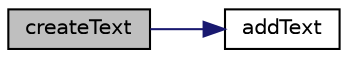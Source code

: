 digraph "createText"
{
  edge [fontname="Helvetica",fontsize="10",labelfontname="Helvetica",labelfontsize="10"];
  node [fontname="Helvetica",fontsize="10",shape=record];
  rankdir="LR";
  Node14 [label="createText",height=0.2,width=0.4,color="black", fillcolor="grey75", style="filled", fontcolor="black"];
  Node14 -> Node15 [color="midnightblue",fontsize="10",style="solid",fontname="Helvetica"];
  Node15 [label="addText",height=0.2,width=0.4,color="black", fillcolor="white", style="filled",URL="$class_p_h_p_excel___rich_text.html#ae5f0b4885a5e6fe23ba1203eb9438787"];
}
